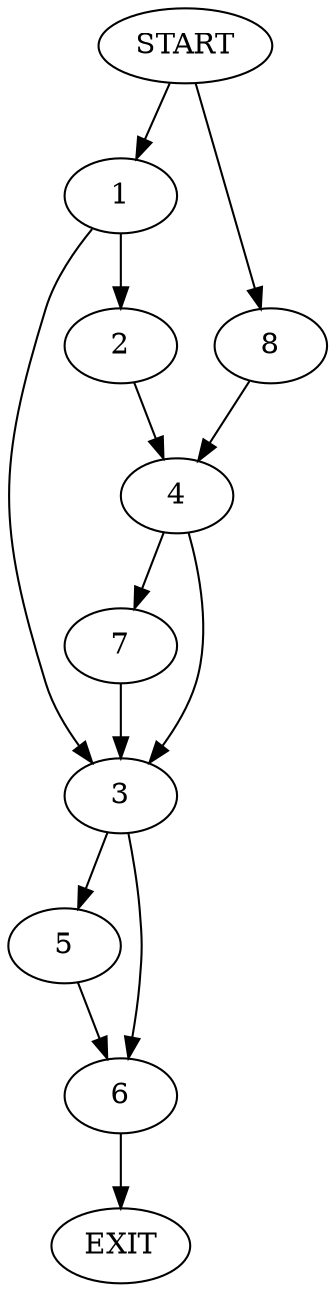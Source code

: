 digraph {
0 [label="START"]
9 [label="EXIT"]
0 -> 1
1 -> 2
1 -> 3
2 -> 4
3 -> 5
3 -> 6
4 -> 7
4 -> 3
0 -> 8
8 -> 4
7 -> 3
5 -> 6
6 -> 9
}

